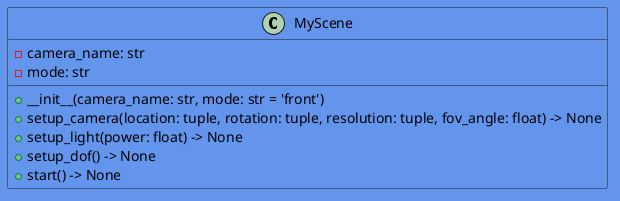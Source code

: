 @startuml

skinparam backgroundColor  CornflowerBlue

skinparam minClassWidth 125
skinparam nodesep 10
skinparam ranksep 10
skinparam classFontColor black
skinparam classFontName Aapex

skinparam class {
BackgroundColor CornflowerBlue
}

class MyScene {
  - camera_name: str
  - mode: str
  
  +__init__(camera_name: str, mode: str = 'front')
  +setup_camera(location: tuple, rotation: tuple, resolution: tuple, fov_angle: float) -> None
  +setup_light(power: float) -> None
  +setup_dof() -> None
  +start() -> None
}
@enduml
